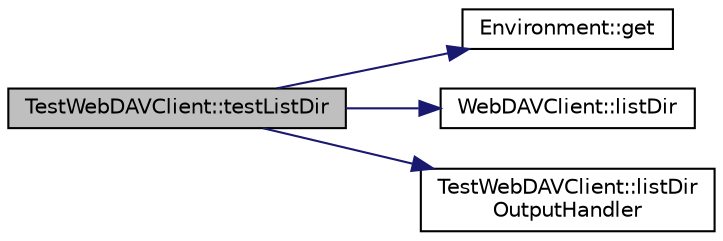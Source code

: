 digraph "TestWebDAVClient::testListDir"
{
 // INTERACTIVE_SVG=YES
 // LATEX_PDF_SIZE
  edge [fontname="Helvetica",fontsize="10",labelfontname="Helvetica",labelfontsize="10"];
  node [fontname="Helvetica",fontsize="10",shape=record];
  rankdir="LR";
  Node32 [label="TestWebDAVClient::testListDir",height=0.2,width=0.4,color="black", fillcolor="grey75", style="filled", fontcolor="black",tooltip=" "];
  Node32 -> Node33 [color="midnightblue",fontsize="10",style="solid",fontname="Helvetica"];
  Node33 [label="Environment::get",height=0.2,width=0.4,color="black", fillcolor="white", style="filled",URL="$class_environment.html#af6420761f58108184a592abf86b97632",tooltip=" "];
  Node32 -> Node34 [color="midnightblue",fontsize="10",style="solid",fontname="Helvetica"];
  Node34 [label="WebDAVClient::listDir",height=0.2,width=0.4,color="black", fillcolor="white", style="filled",URL="$class_web_d_a_v_client.html#a56cd81c3d7676e61695a190103bf54d8",tooltip=" "];
  Node32 -> Node35 [color="midnightblue",fontsize="10",style="solid",fontname="Helvetica"];
  Node35 [label="TestWebDAVClient::listDir\lOutputHandler",height=0.2,width=0.4,color="black", fillcolor="white", style="filled",URL="$class_test_web_d_a_v_client.html#a4d5af07e36ca14b673c4021cd195f8b2",tooltip=" "];
}
